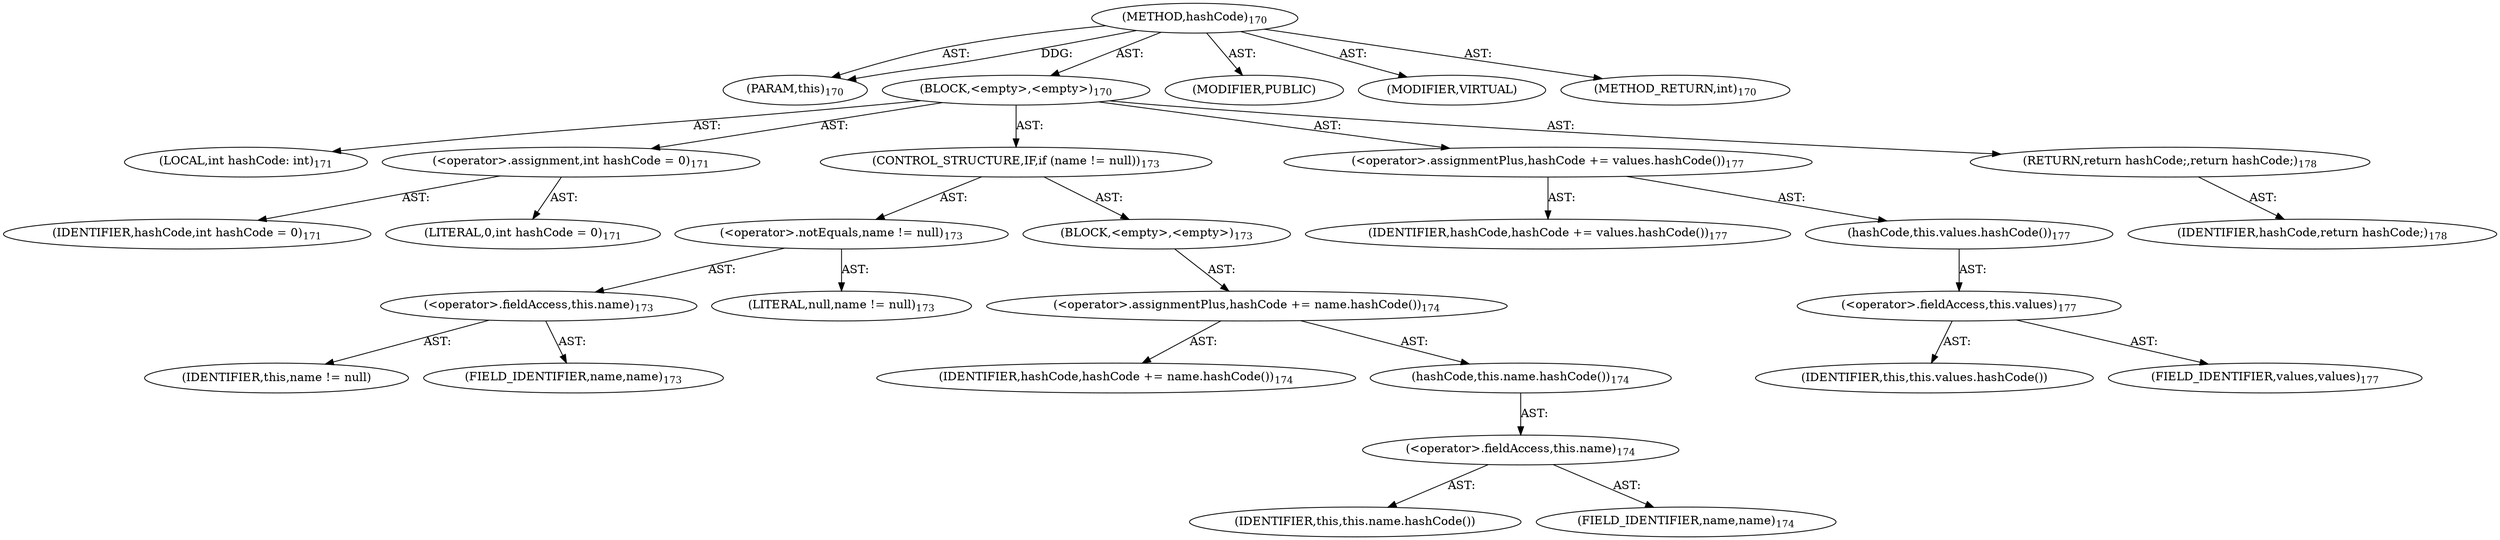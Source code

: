 digraph "hashCode" {  
"111669149699" [label = <(METHOD,hashCode)<SUB>170</SUB>> ]
"115964117020" [label = <(PARAM,this)<SUB>170</SUB>> ]
"25769803779" [label = <(BLOCK,&lt;empty&gt;,&lt;empty&gt;)<SUB>170</SUB>> ]
"94489280512" [label = <(LOCAL,int hashCode: int)<SUB>171</SUB>> ]
"30064771102" [label = <(&lt;operator&gt;.assignment,int hashCode = 0)<SUB>171</SUB>> ]
"68719476786" [label = <(IDENTIFIER,hashCode,int hashCode = 0)<SUB>171</SUB>> ]
"90194313222" [label = <(LITERAL,0,int hashCode = 0)<SUB>171</SUB>> ]
"47244640256" [label = <(CONTROL_STRUCTURE,IF,if (name != null))<SUB>173</SUB>> ]
"30064771103" [label = <(&lt;operator&gt;.notEquals,name != null)<SUB>173</SUB>> ]
"30064771104" [label = <(&lt;operator&gt;.fieldAccess,this.name)<SUB>173</SUB>> ]
"68719476787" [label = <(IDENTIFIER,this,name != null)> ]
"55834574860" [label = <(FIELD_IDENTIFIER,name,name)<SUB>173</SUB>> ]
"90194313223" [label = <(LITERAL,null,name != null)<SUB>173</SUB>> ]
"25769803780" [label = <(BLOCK,&lt;empty&gt;,&lt;empty&gt;)<SUB>173</SUB>> ]
"30064771105" [label = <(&lt;operator&gt;.assignmentPlus,hashCode += name.hashCode())<SUB>174</SUB>> ]
"68719476788" [label = <(IDENTIFIER,hashCode,hashCode += name.hashCode())<SUB>174</SUB>> ]
"30064771106" [label = <(hashCode,this.name.hashCode())<SUB>174</SUB>> ]
"30064771107" [label = <(&lt;operator&gt;.fieldAccess,this.name)<SUB>174</SUB>> ]
"68719476789" [label = <(IDENTIFIER,this,this.name.hashCode())> ]
"55834574861" [label = <(FIELD_IDENTIFIER,name,name)<SUB>174</SUB>> ]
"30064771108" [label = <(&lt;operator&gt;.assignmentPlus,hashCode += values.hashCode())<SUB>177</SUB>> ]
"68719476790" [label = <(IDENTIFIER,hashCode,hashCode += values.hashCode())<SUB>177</SUB>> ]
"30064771109" [label = <(hashCode,this.values.hashCode())<SUB>177</SUB>> ]
"30064771110" [label = <(&lt;operator&gt;.fieldAccess,this.values)<SUB>177</SUB>> ]
"68719476791" [label = <(IDENTIFIER,this,this.values.hashCode())> ]
"55834574862" [label = <(FIELD_IDENTIFIER,values,values)<SUB>177</SUB>> ]
"146028888064" [label = <(RETURN,return hashCode;,return hashCode;)<SUB>178</SUB>> ]
"68719476792" [label = <(IDENTIFIER,hashCode,return hashCode;)<SUB>178</SUB>> ]
"133143986203" [label = <(MODIFIER,PUBLIC)> ]
"133143986204" [label = <(MODIFIER,VIRTUAL)> ]
"128849018883" [label = <(METHOD_RETURN,int)<SUB>170</SUB>> ]
  "111669149699" -> "115964117020"  [ label = "AST: "] 
  "111669149699" -> "25769803779"  [ label = "AST: "] 
  "111669149699" -> "133143986203"  [ label = "AST: "] 
  "111669149699" -> "133143986204"  [ label = "AST: "] 
  "111669149699" -> "128849018883"  [ label = "AST: "] 
  "25769803779" -> "94489280512"  [ label = "AST: "] 
  "25769803779" -> "30064771102"  [ label = "AST: "] 
  "25769803779" -> "47244640256"  [ label = "AST: "] 
  "25769803779" -> "30064771108"  [ label = "AST: "] 
  "25769803779" -> "146028888064"  [ label = "AST: "] 
  "30064771102" -> "68719476786"  [ label = "AST: "] 
  "30064771102" -> "90194313222"  [ label = "AST: "] 
  "47244640256" -> "30064771103"  [ label = "AST: "] 
  "47244640256" -> "25769803780"  [ label = "AST: "] 
  "30064771103" -> "30064771104"  [ label = "AST: "] 
  "30064771103" -> "90194313223"  [ label = "AST: "] 
  "30064771104" -> "68719476787"  [ label = "AST: "] 
  "30064771104" -> "55834574860"  [ label = "AST: "] 
  "25769803780" -> "30064771105"  [ label = "AST: "] 
  "30064771105" -> "68719476788"  [ label = "AST: "] 
  "30064771105" -> "30064771106"  [ label = "AST: "] 
  "30064771106" -> "30064771107"  [ label = "AST: "] 
  "30064771107" -> "68719476789"  [ label = "AST: "] 
  "30064771107" -> "55834574861"  [ label = "AST: "] 
  "30064771108" -> "68719476790"  [ label = "AST: "] 
  "30064771108" -> "30064771109"  [ label = "AST: "] 
  "30064771109" -> "30064771110"  [ label = "AST: "] 
  "30064771110" -> "68719476791"  [ label = "AST: "] 
  "30064771110" -> "55834574862"  [ label = "AST: "] 
  "146028888064" -> "68719476792"  [ label = "AST: "] 
  "111669149699" -> "115964117020"  [ label = "DDG: "] 
}
